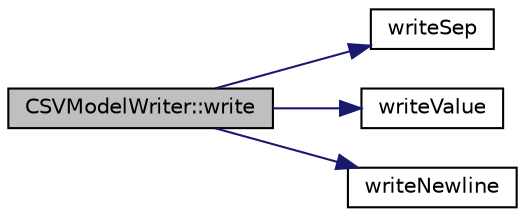 digraph "CSVModelWriter::write"
{
  edge [fontname="Helvetica",fontsize="10",labelfontname="Helvetica",labelfontsize="10"];
  node [fontname="Helvetica",fontsize="10",shape=record];
  rankdir="LR";
  Node10 [label="CSVModelWriter::write",height=0.2,width=0.4,color="black", fillcolor="grey75", style="filled", fontcolor="black"];
  Node10 -> Node11 [color="midnightblue",fontsize="10",style="solid",fontname="Helvetica"];
  Node11 [label="writeSep",height=0.2,width=0.4,color="black", fillcolor="white", style="filled",URL="$da/d69/csvmodelwriter_8cpp.html#a6be07c08b797caef0f70aa7da48045e9"];
  Node10 -> Node12 [color="midnightblue",fontsize="10",style="solid",fontname="Helvetica"];
  Node12 [label="writeValue",height=0.2,width=0.4,color="black", fillcolor="white", style="filled",URL="$da/d69/csvmodelwriter_8cpp.html#a513c2da991b3384f4ea2d82eb89bc3dc"];
  Node10 -> Node13 [color="midnightblue",fontsize="10",style="solid",fontname="Helvetica"];
  Node13 [label="writeNewline",height=0.2,width=0.4,color="black", fillcolor="white", style="filled",URL="$da/d69/csvmodelwriter_8cpp.html#a7a453a98e3543054f75e89e26c1365e4"];
}
